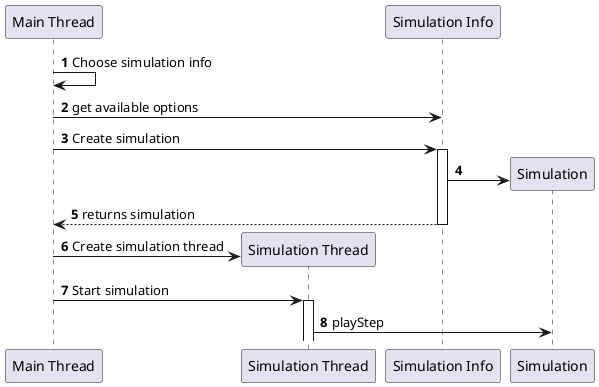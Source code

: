 @startuml
'https://plantuml.com/sequence-diagram

autonumber

participant "Main Thread" as main
participant "Simulation Thread" as thread

main -> main: Choose simulation info
main -> "Simulation Info" as info : get available options
main -> info : Create simulation
activate info
info -> "Simulation" as sim **:
info --> main: returns simulation
deactivate info

main -> thread **: Create simulation thread

main -> thread: Start simulation
activate thread
thread -> sim : playStep


@enduml